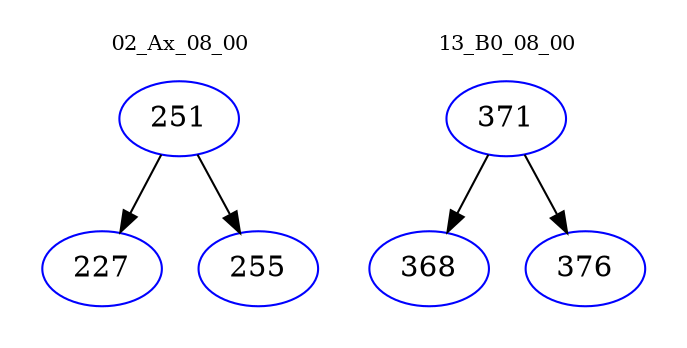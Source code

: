 digraph{
subgraph cluster_0 {
color = white
label = "02_Ax_08_00";
fontsize=10;
T0_251 [label="251", color="blue"]
T0_251 -> T0_227 [color="black"]
T0_227 [label="227", color="blue"]
T0_251 -> T0_255 [color="black"]
T0_255 [label="255", color="blue"]
}
subgraph cluster_1 {
color = white
label = "13_B0_08_00";
fontsize=10;
T1_371 [label="371", color="blue"]
T1_371 -> T1_368 [color="black"]
T1_368 [label="368", color="blue"]
T1_371 -> T1_376 [color="black"]
T1_376 [label="376", color="blue"]
}
}
